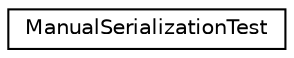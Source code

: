 digraph G
{
  edge [fontname="Helvetica",fontsize="10",labelfontname="Helvetica",labelfontsize="10"];
  node [fontname="Helvetica",fontsize="10",shape=record];
  rankdir="LR";
  Node1 [label="ManualSerializationTest",height=0.2,width=0.4,color="black", fillcolor="white", style="filled",URL="$class_manual_serialization_test.html"];
}

